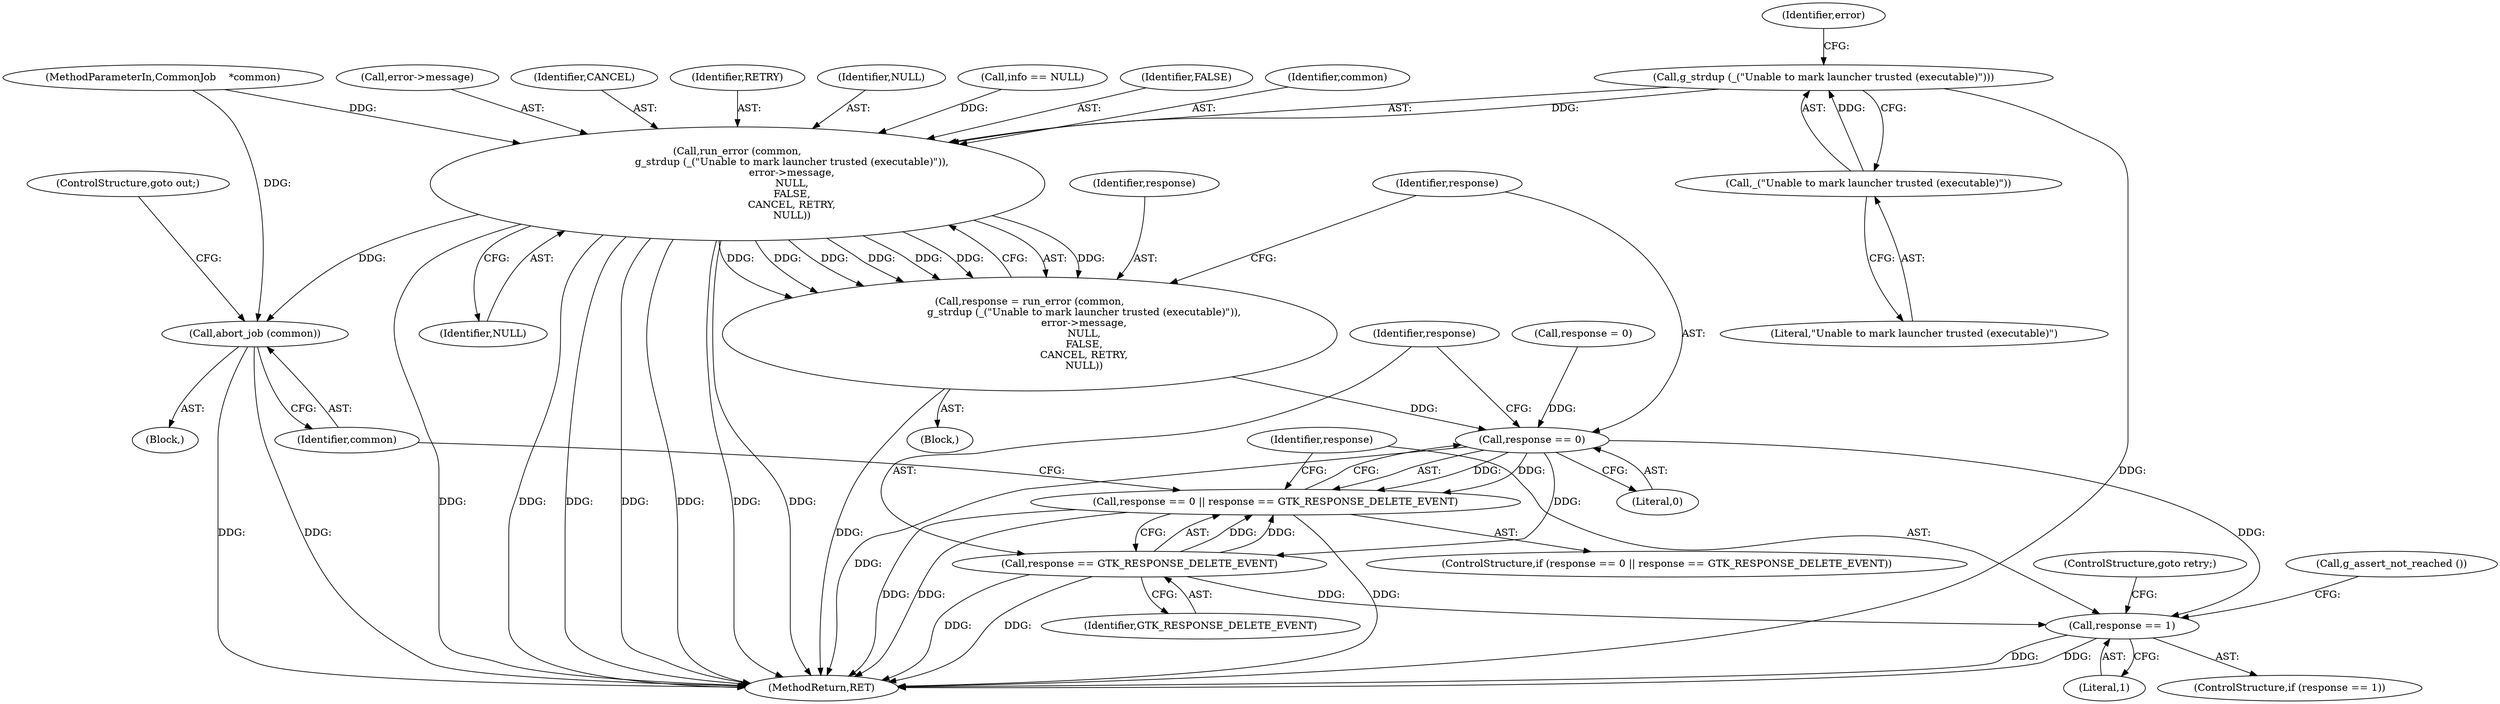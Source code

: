 digraph "0_nautilus_1630f53481f445ada0a455e9979236d31a8d3bb0_1@API" {
"1000127" [label="(Call,g_strdup (_(\"Unable to mark launcher trusted (executable)\")))"];
"1000128" [label="(Call,_(\"Unable to mark launcher trusted (executable)\"))"];
"1000125" [label="(Call,run_error (common,\n                                  g_strdup (_(\"Unable to mark launcher trusted (executable)\")),\n                                  error->message,\n                                  NULL,\n                                  FALSE,\n                                  CANCEL, RETRY,\n                                  NULL))"];
"1000123" [label="(Call,response = run_error (common,\n                                  g_strdup (_(\"Unable to mark launcher trusted (executable)\")),\n                                  error->message,\n                                  NULL,\n                                  FALSE,\n                                  CANCEL, RETRY,\n                                  NULL))"];
"1000145" [label="(Call,response == 0)"];
"1000144" [label="(Call,response == 0 || response == GTK_RESPONSE_DELETE_EVENT)"];
"1000148" [label="(Call,response == GTK_RESPONSE_DELETE_EVENT)"];
"1000156" [label="(Call,response == 1)"];
"1000152" [label="(Call,abort_job (common))"];
"1000133" [label="(Identifier,NULL)"];
"1000116" [label="(Call,info == NULL)"];
"1000143" [label="(ControlStructure,if (response == 0 || response == GTK_RESPONSE_DELETE_EVENT))"];
"1000124" [label="(Identifier,response)"];
"1000156" [label="(Call,response == 1)"];
"1000128" [label="(Call,_(\"Unable to mark launcher trusted (executable)\"))"];
"1000137" [label="(Identifier,NULL)"];
"1000150" [label="(Identifier,GTK_RESPONSE_DELETE_EVENT)"];
"1000134" [label="(Identifier,FALSE)"];
"1000123" [label="(Call,response = run_error (common,\n                                  g_strdup (_(\"Unable to mark launcher trusted (executable)\")),\n                                  error->message,\n                                  NULL,\n                                  FALSE,\n                                  CANCEL, RETRY,\n                                  NULL))"];
"1000125" [label="(Call,run_error (common,\n                                  g_strdup (_(\"Unable to mark launcher trusted (executable)\")),\n                                  error->message,\n                                  NULL,\n                                  FALSE,\n                                  CANCEL, RETRY,\n                                  NULL))"];
"1000152" [label="(Call,abort_job (common))"];
"1000155" [label="(ControlStructure,if (response == 1))"];
"1000164" [label="(ControlStructure,goto out;)"];
"1000140" [label="(Call,response = 0)"];
"1000251" [label="(MethodReturn,RET)"];
"1000145" [label="(Call,response == 0)"];
"1000129" [label="(Literal,\"Unable to mark launcher trusted (executable)\")"];
"1000157" [label="(Identifier,response)"];
"1000127" [label="(Call,g_strdup (_(\"Unable to mark launcher trusted (executable)\")))"];
"1000126" [label="(Identifier,common)"];
"1000130" [label="(Call,error->message)"];
"1000144" [label="(Call,response == 0 || response == GTK_RESPONSE_DELETE_EVENT)"];
"1000135" [label="(Identifier,CANCEL)"];
"1000146" [label="(Identifier,response)"];
"1000101" [label="(MethodParameterIn,CommonJob    *common)"];
"1000158" [label="(Literal,1)"];
"1000148" [label="(Call,response == GTK_RESPONSE_DELETE_EVENT)"];
"1000149" [label="(Identifier,response)"];
"1000153" [label="(Identifier,common)"];
"1000163" [label="(Call,g_assert_not_reached ())"];
"1000122" [label="(Block,)"];
"1000147" [label="(Literal,0)"];
"1000160" [label="(ControlStructure,goto retry;)"];
"1000131" [label="(Identifier,error)"];
"1000151" [label="(Block,)"];
"1000136" [label="(Identifier,RETRY)"];
"1000127" -> "1000125"  [label="AST: "];
"1000127" -> "1000128"  [label="CFG: "];
"1000128" -> "1000127"  [label="AST: "];
"1000131" -> "1000127"  [label="CFG: "];
"1000127" -> "1000251"  [label="DDG: "];
"1000127" -> "1000125"  [label="DDG: "];
"1000128" -> "1000127"  [label="DDG: "];
"1000128" -> "1000129"  [label="CFG: "];
"1000129" -> "1000128"  [label="AST: "];
"1000125" -> "1000123"  [label="AST: "];
"1000125" -> "1000137"  [label="CFG: "];
"1000126" -> "1000125"  [label="AST: "];
"1000130" -> "1000125"  [label="AST: "];
"1000133" -> "1000125"  [label="AST: "];
"1000134" -> "1000125"  [label="AST: "];
"1000135" -> "1000125"  [label="AST: "];
"1000136" -> "1000125"  [label="AST: "];
"1000137" -> "1000125"  [label="AST: "];
"1000123" -> "1000125"  [label="CFG: "];
"1000125" -> "1000251"  [label="DDG: "];
"1000125" -> "1000251"  [label="DDG: "];
"1000125" -> "1000251"  [label="DDG: "];
"1000125" -> "1000251"  [label="DDG: "];
"1000125" -> "1000251"  [label="DDG: "];
"1000125" -> "1000251"  [label="DDG: "];
"1000125" -> "1000251"  [label="DDG: "];
"1000125" -> "1000123"  [label="DDG: "];
"1000125" -> "1000123"  [label="DDG: "];
"1000125" -> "1000123"  [label="DDG: "];
"1000125" -> "1000123"  [label="DDG: "];
"1000125" -> "1000123"  [label="DDG: "];
"1000125" -> "1000123"  [label="DDG: "];
"1000125" -> "1000123"  [label="DDG: "];
"1000101" -> "1000125"  [label="DDG: "];
"1000116" -> "1000125"  [label="DDG: "];
"1000125" -> "1000152"  [label="DDG: "];
"1000123" -> "1000122"  [label="AST: "];
"1000124" -> "1000123"  [label="AST: "];
"1000146" -> "1000123"  [label="CFG: "];
"1000123" -> "1000251"  [label="DDG: "];
"1000123" -> "1000145"  [label="DDG: "];
"1000145" -> "1000144"  [label="AST: "];
"1000145" -> "1000147"  [label="CFG: "];
"1000146" -> "1000145"  [label="AST: "];
"1000147" -> "1000145"  [label="AST: "];
"1000149" -> "1000145"  [label="CFG: "];
"1000144" -> "1000145"  [label="CFG: "];
"1000145" -> "1000251"  [label="DDG: "];
"1000145" -> "1000144"  [label="DDG: "];
"1000145" -> "1000144"  [label="DDG: "];
"1000140" -> "1000145"  [label="DDG: "];
"1000145" -> "1000148"  [label="DDG: "];
"1000145" -> "1000156"  [label="DDG: "];
"1000144" -> "1000143"  [label="AST: "];
"1000144" -> "1000148"  [label="CFG: "];
"1000148" -> "1000144"  [label="AST: "];
"1000153" -> "1000144"  [label="CFG: "];
"1000157" -> "1000144"  [label="CFG: "];
"1000144" -> "1000251"  [label="DDG: "];
"1000144" -> "1000251"  [label="DDG: "];
"1000144" -> "1000251"  [label="DDG: "];
"1000148" -> "1000144"  [label="DDG: "];
"1000148" -> "1000144"  [label="DDG: "];
"1000148" -> "1000150"  [label="CFG: "];
"1000149" -> "1000148"  [label="AST: "];
"1000150" -> "1000148"  [label="AST: "];
"1000148" -> "1000251"  [label="DDG: "];
"1000148" -> "1000251"  [label="DDG: "];
"1000148" -> "1000156"  [label="DDG: "];
"1000156" -> "1000155"  [label="AST: "];
"1000156" -> "1000158"  [label="CFG: "];
"1000157" -> "1000156"  [label="AST: "];
"1000158" -> "1000156"  [label="AST: "];
"1000160" -> "1000156"  [label="CFG: "];
"1000163" -> "1000156"  [label="CFG: "];
"1000156" -> "1000251"  [label="DDG: "];
"1000156" -> "1000251"  [label="DDG: "];
"1000152" -> "1000151"  [label="AST: "];
"1000152" -> "1000153"  [label="CFG: "];
"1000153" -> "1000152"  [label="AST: "];
"1000164" -> "1000152"  [label="CFG: "];
"1000152" -> "1000251"  [label="DDG: "];
"1000152" -> "1000251"  [label="DDG: "];
"1000101" -> "1000152"  [label="DDG: "];
}
